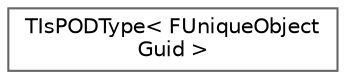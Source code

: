 digraph "Graphical Class Hierarchy"
{
 // INTERACTIVE_SVG=YES
 // LATEX_PDF_SIZE
  bgcolor="transparent";
  edge [fontname=Helvetica,fontsize=10,labelfontname=Helvetica,labelfontsize=10];
  node [fontname=Helvetica,fontsize=10,shape=box,height=0.2,width=0.4];
  rankdir="LR";
  Node0 [id="Node000000",label="TIsPODType\< FUniqueObject\lGuid \>",height=0.2,width=0.4,color="grey40", fillcolor="white", style="filled",URL="$dd/d9e/structTIsPODType_3_01FUniqueObjectGuid_01_4.html",tooltip=" "];
}
